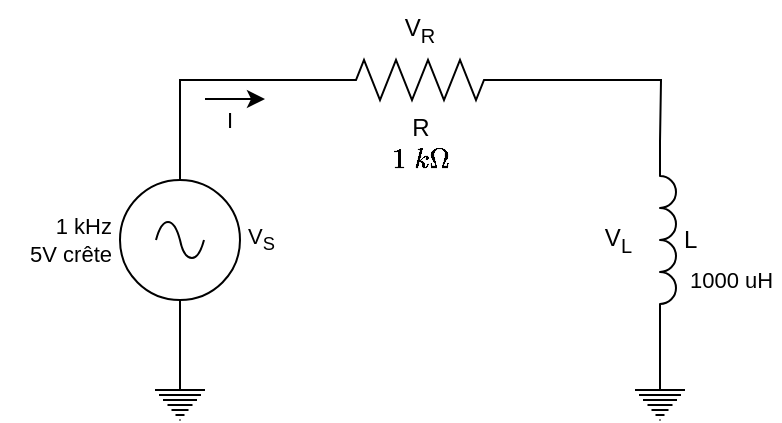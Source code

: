 <mxfile version="28.2.8">
  <diagram name="Page-1" id="PYDHIywk3Tjv14ovoZ_U">
    <mxGraphModel dx="777" dy="437" grid="1" gridSize="10" guides="1" tooltips="1" connect="1" arrows="1" fold="1" page="1" pageScale="1" pageWidth="827" pageHeight="1169" math="1" shadow="0">
      <root>
        <mxCell id="0" />
        <mxCell id="1" parent="0" />
        <mxCell id="ZC3ZHT1efNLkAr9ecBmZ-2" value="$$1\;k\Omega$$" style="text;html=1;whiteSpace=wrap;strokeColor=none;fillColor=none;align=center;verticalAlign=middle;rounded=0;" vertex="1" parent="1">
          <mxGeometry x="250" y="110" width="60" height="20" as="geometry" />
        </mxCell>
        <mxCell id="qowTJ2lgWzMfEae1RkBm-1" value="V&lt;sub&gt;R&lt;/sub&gt;" style="text;html=1;whiteSpace=wrap;strokeColor=none;fillColor=none;align=center;verticalAlign=middle;rounded=0;convertToSvg=1;" parent="1" vertex="1">
          <mxGeometry x="250" y="40" width="60" height="30" as="geometry" />
        </mxCell>
        <mxCell id="qowTJ2lgWzMfEae1RkBm-2" value="&lt;div align=&quot;right&quot;&gt;V&lt;sub&gt;L&lt;/sub&gt;&lt;/div&gt;" style="text;html=1;whiteSpace=wrap;strokeColor=none;fillColor=none;align=right;verticalAlign=middle;rounded=0;convertToSvg=1;" parent="1" vertex="1">
          <mxGeometry x="340.5" y="145" width="47" height="30" as="geometry" />
        </mxCell>
        <mxCell id="-aA9oFGF9eZZXZ-RX2xQ-2" value="I" style="text;html=1;whiteSpace=wrap;strokeColor=none;fillColor=none;align=center;verticalAlign=middle;rounded=0;fontFamily=Helvetica;fontSize=11;fontColor=default;labelBackgroundColor=default;convertToSvg=1;" parent="1" vertex="1">
          <mxGeometry x="170" y="90" width="30" height="20" as="geometry" />
        </mxCell>
        <mxCell id="Vq9waUx0X6yTM-xpXhZE-13" value="1000 uH" style="text;html=1;whiteSpace=wrap;strokeColor=none;fillColor=none;align=left;verticalAlign=middle;rounded=0;fontFamily=Helvetica;fontSize=11;fontColor=default;labelBackgroundColor=default;convertToSvg=1;" parent="1" vertex="1">
          <mxGeometry x="412.5" y="170" width="47.5" height="20" as="geometry" />
        </mxCell>
        <mxCell id="Vq9waUx0X6yTM-xpXhZE-11" value="1 kHz&lt;br&gt;5V crête" style="text;html=1;whiteSpace=wrap;strokeColor=none;fillColor=none;align=right;verticalAlign=middle;rounded=0;fontFamily=Helvetica;fontSize=11;fontColor=default;labelBackgroundColor=default;convertToSvg=1;" parent="1" vertex="1">
          <mxGeometry x="70" y="145" width="58" height="30" as="geometry" />
        </mxCell>
        <mxCell id="Vq9waUx0X6yTM-xpXhZE-10" value="V&lt;sub&gt;S&lt;/sub&gt;" style="text;html=1;whiteSpace=wrap;strokeColor=none;fillColor=none;align=left;verticalAlign=middle;rounded=0;fontFamily=Helvetica;fontSize=11;fontColor=default;labelBackgroundColor=default;convertToSvg=1;" parent="1" vertex="1">
          <mxGeometry x="192" y="145" width="28" height="30" as="geometry" />
        </mxCell>
        <mxCell id="Vq9waUx0X6yTM-xpXhZE-6" value="" style="edgeStyle=orthogonalEdgeStyle;rounded=0;orthogonalLoop=1;jettySize=auto;html=1;endArrow=none;endFill=0;" parent="1" source="Vq9waUx0X6yTM-xpXhZE-1" target="Vq9waUx0X6yTM-xpXhZE-5" edge="1">
          <mxGeometry relative="1" as="geometry" />
        </mxCell>
        <mxCell id="Vq9waUx0X6yTM-xpXhZE-1" value="" style="pointerEvents=1;verticalLabelPosition=bottom;shadow=0;dashed=0;align=center;html=1;verticalAlign=top;shape=mxgraph.electrical.signal_sources.source;aspect=fixed;points=[[0.5,0,0],[1,0.5,0],[0.5,1,0],[0,0.5,0]];elSignalType=ac;" parent="1" vertex="1">
          <mxGeometry x="130" y="130" width="60" height="60" as="geometry" />
        </mxCell>
        <mxCell id="Vq9waUx0X6yTM-xpXhZE-7" value="" style="edgeStyle=orthogonalEdgeStyle;rounded=0;orthogonalLoop=1;jettySize=auto;html=1;endArrow=none;endFill=0;" parent="1" source="Vq9waUx0X6yTM-xpXhZE-2" edge="1">
          <mxGeometry relative="1" as="geometry">
            <mxPoint x="400.018" y="110" as="targetPoint" />
          </mxGeometry>
        </mxCell>
        <mxCell id="Vq9waUx0X6yTM-xpXhZE-2" value="R" style="pointerEvents=1;verticalLabelPosition=bottom;shadow=0;dashed=0;align=center;html=1;verticalAlign=top;shape=mxgraph.electrical.resistors.resistor_2;labelPosition=center;convertToSvg=1;" parent="1" vertex="1">
          <mxGeometry x="230" y="70" width="100" height="20" as="geometry" />
        </mxCell>
        <mxCell id="Vq9waUx0X6yTM-xpXhZE-8" value="" style="edgeStyle=orthogonalEdgeStyle;shape=connector;rounded=0;orthogonalLoop=1;jettySize=auto;html=1;strokeColor=default;align=center;verticalAlign=middle;fontFamily=Helvetica;fontSize=11;fontColor=default;labelBackgroundColor=default;endArrow=none;endFill=0;" parent="1" source="Vq9waUx0X6yTM-xpXhZE-4" edge="1">
          <mxGeometry relative="1" as="geometry">
            <mxPoint x="400.02" y="210" as="targetPoint" />
          </mxGeometry>
        </mxCell>
        <mxCell id="Vq9waUx0X6yTM-xpXhZE-4" value="" style="pointerEvents=1;verticalLabelPosition=bottom;shadow=0;dashed=0;align=center;html=1;verticalAlign=top;shape=mxgraph.electrical.signal_sources.protective_earth;" parent="1" vertex="1">
          <mxGeometry x="387.5" y="230" width="25" height="20" as="geometry" />
        </mxCell>
        <mxCell id="Vq9waUx0X6yTM-xpXhZE-5" value="" style="pointerEvents=1;verticalLabelPosition=bottom;shadow=0;dashed=0;align=center;html=1;verticalAlign=top;shape=mxgraph.electrical.signal_sources.protective_earth;" parent="1" vertex="1">
          <mxGeometry x="147.5" y="230" width="25" height="20" as="geometry" />
        </mxCell>
        <mxCell id="Vq9waUx0X6yTM-xpXhZE-9" style="edgeStyle=orthogonalEdgeStyle;shape=connector;rounded=0;orthogonalLoop=1;jettySize=auto;html=1;exitX=0;exitY=0.5;exitDx=0;exitDy=0;exitPerimeter=0;entryX=0.5;entryY=0;entryDx=0;entryDy=0;entryPerimeter=0;strokeColor=default;align=center;verticalAlign=middle;fontFamily=Helvetica;fontSize=11;fontColor=default;labelBackgroundColor=default;endArrow=none;endFill=0;" parent="1" source="Vq9waUx0X6yTM-xpXhZE-2" target="Vq9waUx0X6yTM-xpXhZE-1" edge="1">
          <mxGeometry relative="1" as="geometry" />
        </mxCell>
        <mxCell id="-aA9oFGF9eZZXZ-RX2xQ-1" value="" style="edgeStyle=none;orthogonalLoop=1;jettySize=auto;html=1;rounded=0;strokeColor=default;align=center;verticalAlign=middle;fontFamily=Helvetica;fontSize=11;fontColor=default;labelBackgroundColor=default;endArrow=classic;endFill=1;" parent="1" edge="1">
          <mxGeometry width="80" relative="1" as="geometry">
            <mxPoint x="172.5" y="89.52" as="sourcePoint" />
            <mxPoint x="202.5" y="89.52" as="targetPoint" />
            <Array as="points" />
          </mxGeometry>
        </mxCell>
        <mxCell id="ZC3ZHT1efNLkAr9ecBmZ-1" value="L" style="pointerEvents=1;verticalLabelPosition=bottom;shadow=0;dashed=0;align=left;html=1;verticalAlign=middle;shape=mxgraph.electrical.inductors.inductor_3;rotation=90;horizontal=0;spacingLeft=2;" vertex="1" parent="1">
          <mxGeometry x="354" y="156" width="100" height="8" as="geometry" />
        </mxCell>
      </root>
    </mxGraphModel>
  </diagram>
</mxfile>
